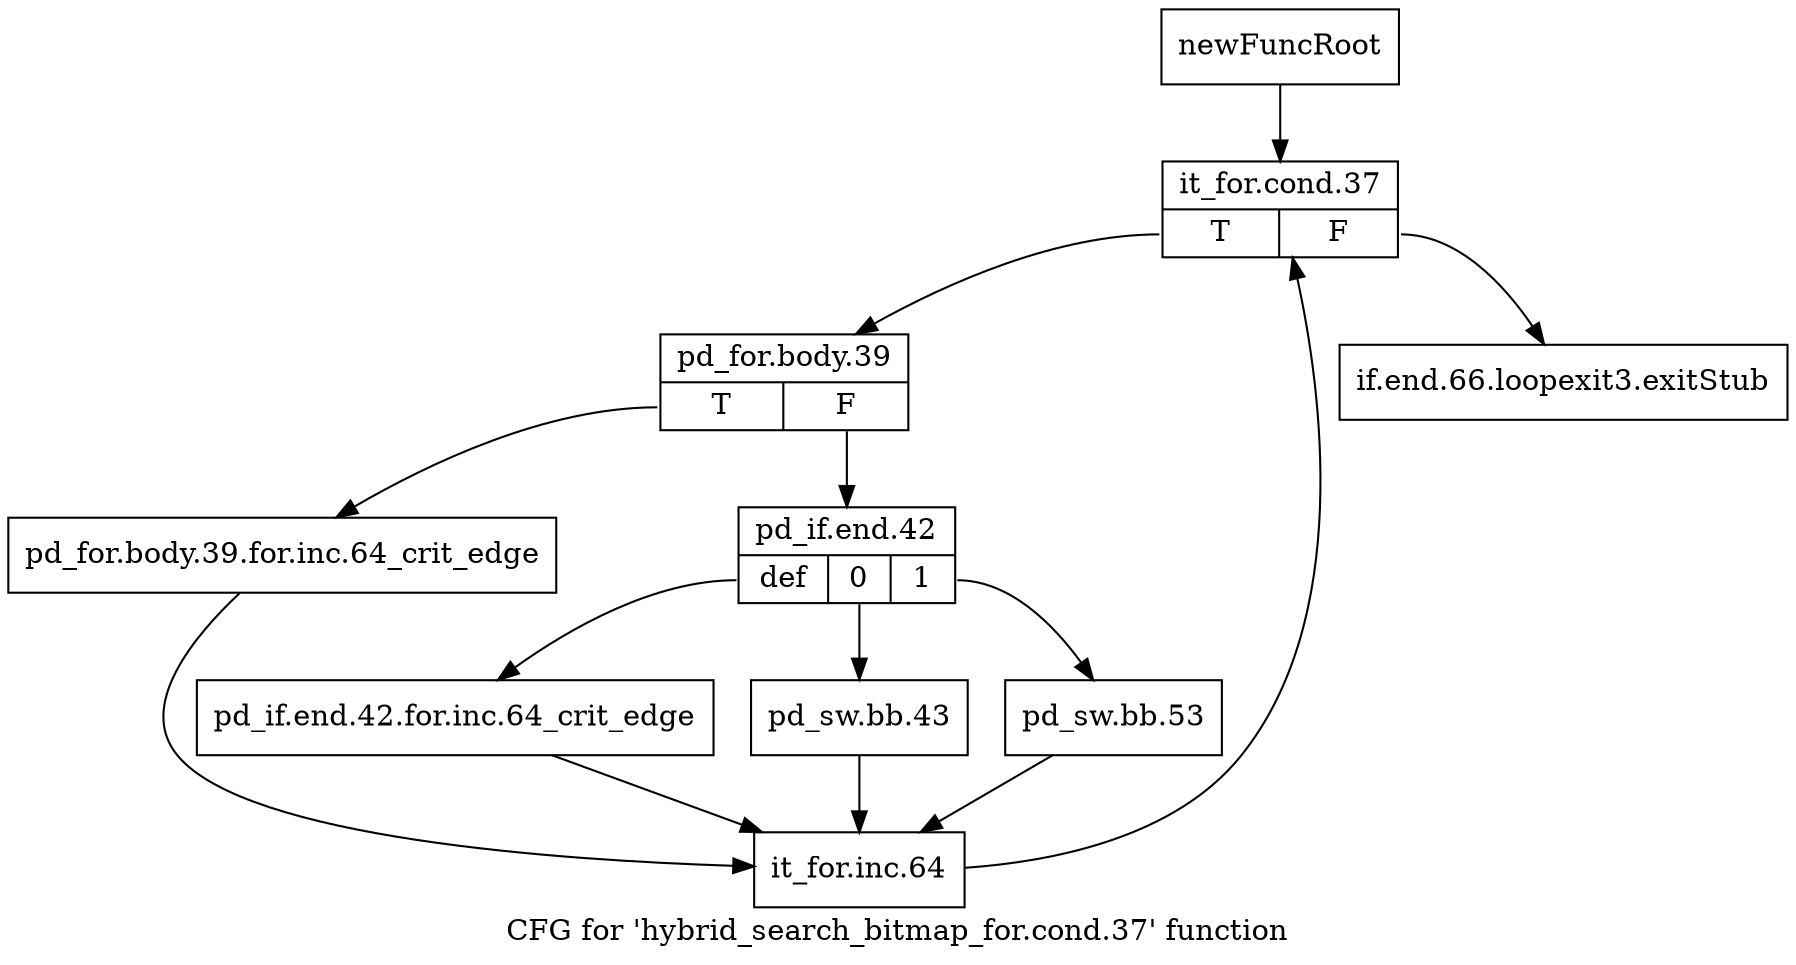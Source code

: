 digraph "CFG for 'hybrid_search_bitmap_for.cond.37' function" {
	label="CFG for 'hybrid_search_bitmap_for.cond.37' function";

	Node0xaaf7ed0 [shape=record,label="{newFuncRoot}"];
	Node0xaaf7ed0 -> Node0xaaf7f70;
	Node0xaaf7f20 [shape=record,label="{if.end.66.loopexit3.exitStub}"];
	Node0xaaf7f70 [shape=record,label="{it_for.cond.37|{<s0>T|<s1>F}}"];
	Node0xaaf7f70:s0 -> Node0xaaf7fc0;
	Node0xaaf7f70:s1 -> Node0xaaf7f20;
	Node0xaaf7fc0 [shape=record,label="{pd_for.body.39|{<s0>T|<s1>F}}"];
	Node0xaaf7fc0:s0 -> Node0xaaf8150;
	Node0xaaf7fc0:s1 -> Node0xaaf8010;
	Node0xaaf8010 [shape=record,label="{pd_if.end.42|{<s0>def|<s1>0|<s2>1}}"];
	Node0xaaf8010:s0 -> Node0xaaf8100;
	Node0xaaf8010:s1 -> Node0xaaf80b0;
	Node0xaaf8010:s2 -> Node0xaaf8060;
	Node0xaaf8060 [shape=record,label="{pd_sw.bb.53}"];
	Node0xaaf8060 -> Node0xaaf81a0;
	Node0xaaf80b0 [shape=record,label="{pd_sw.bb.43}"];
	Node0xaaf80b0 -> Node0xaaf81a0;
	Node0xaaf8100 [shape=record,label="{pd_if.end.42.for.inc.64_crit_edge}"];
	Node0xaaf8100 -> Node0xaaf81a0;
	Node0xaaf8150 [shape=record,label="{pd_for.body.39.for.inc.64_crit_edge}"];
	Node0xaaf8150 -> Node0xaaf81a0;
	Node0xaaf81a0 [shape=record,label="{it_for.inc.64}"];
	Node0xaaf81a0 -> Node0xaaf7f70;
}
